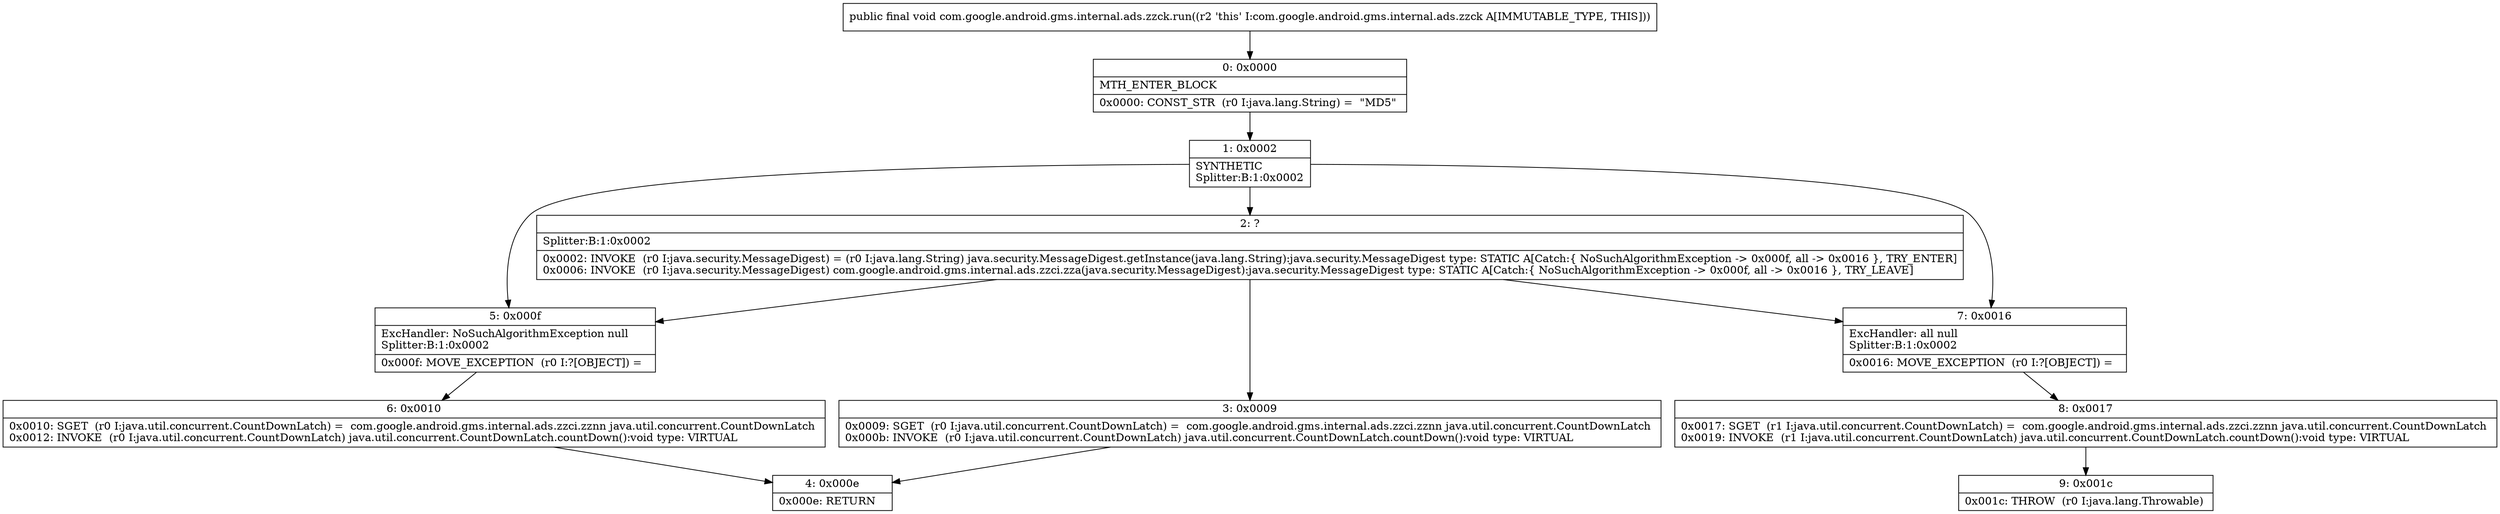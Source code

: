 digraph "CFG forcom.google.android.gms.internal.ads.zzck.run()V" {
Node_0 [shape=record,label="{0\:\ 0x0000|MTH_ENTER_BLOCK\l|0x0000: CONST_STR  (r0 I:java.lang.String) =  \"MD5\" \l}"];
Node_1 [shape=record,label="{1\:\ 0x0002|SYNTHETIC\lSplitter:B:1:0x0002\l}"];
Node_2 [shape=record,label="{2\:\ ?|Splitter:B:1:0x0002\l|0x0002: INVOKE  (r0 I:java.security.MessageDigest) = (r0 I:java.lang.String) java.security.MessageDigest.getInstance(java.lang.String):java.security.MessageDigest type: STATIC A[Catch:\{ NoSuchAlgorithmException \-\> 0x000f, all \-\> 0x0016 \}, TRY_ENTER]\l0x0006: INVOKE  (r0 I:java.security.MessageDigest) com.google.android.gms.internal.ads.zzci.zza(java.security.MessageDigest):java.security.MessageDigest type: STATIC A[Catch:\{ NoSuchAlgorithmException \-\> 0x000f, all \-\> 0x0016 \}, TRY_LEAVE]\l}"];
Node_3 [shape=record,label="{3\:\ 0x0009|0x0009: SGET  (r0 I:java.util.concurrent.CountDownLatch) =  com.google.android.gms.internal.ads.zzci.zznn java.util.concurrent.CountDownLatch \l0x000b: INVOKE  (r0 I:java.util.concurrent.CountDownLatch) java.util.concurrent.CountDownLatch.countDown():void type: VIRTUAL \l}"];
Node_4 [shape=record,label="{4\:\ 0x000e|0x000e: RETURN   \l}"];
Node_5 [shape=record,label="{5\:\ 0x000f|ExcHandler: NoSuchAlgorithmException null\lSplitter:B:1:0x0002\l|0x000f: MOVE_EXCEPTION  (r0 I:?[OBJECT]) =  \l}"];
Node_6 [shape=record,label="{6\:\ 0x0010|0x0010: SGET  (r0 I:java.util.concurrent.CountDownLatch) =  com.google.android.gms.internal.ads.zzci.zznn java.util.concurrent.CountDownLatch \l0x0012: INVOKE  (r0 I:java.util.concurrent.CountDownLatch) java.util.concurrent.CountDownLatch.countDown():void type: VIRTUAL \l}"];
Node_7 [shape=record,label="{7\:\ 0x0016|ExcHandler: all null\lSplitter:B:1:0x0002\l|0x0016: MOVE_EXCEPTION  (r0 I:?[OBJECT]) =  \l}"];
Node_8 [shape=record,label="{8\:\ 0x0017|0x0017: SGET  (r1 I:java.util.concurrent.CountDownLatch) =  com.google.android.gms.internal.ads.zzci.zznn java.util.concurrent.CountDownLatch \l0x0019: INVOKE  (r1 I:java.util.concurrent.CountDownLatch) java.util.concurrent.CountDownLatch.countDown():void type: VIRTUAL \l}"];
Node_9 [shape=record,label="{9\:\ 0x001c|0x001c: THROW  (r0 I:java.lang.Throwable) \l}"];
MethodNode[shape=record,label="{public final void com.google.android.gms.internal.ads.zzck.run((r2 'this' I:com.google.android.gms.internal.ads.zzck A[IMMUTABLE_TYPE, THIS])) }"];
MethodNode -> Node_0;
Node_0 -> Node_1;
Node_1 -> Node_2;
Node_1 -> Node_5;
Node_1 -> Node_7;
Node_2 -> Node_3;
Node_2 -> Node_5;
Node_2 -> Node_7;
Node_3 -> Node_4;
Node_5 -> Node_6;
Node_6 -> Node_4;
Node_7 -> Node_8;
Node_8 -> Node_9;
}

